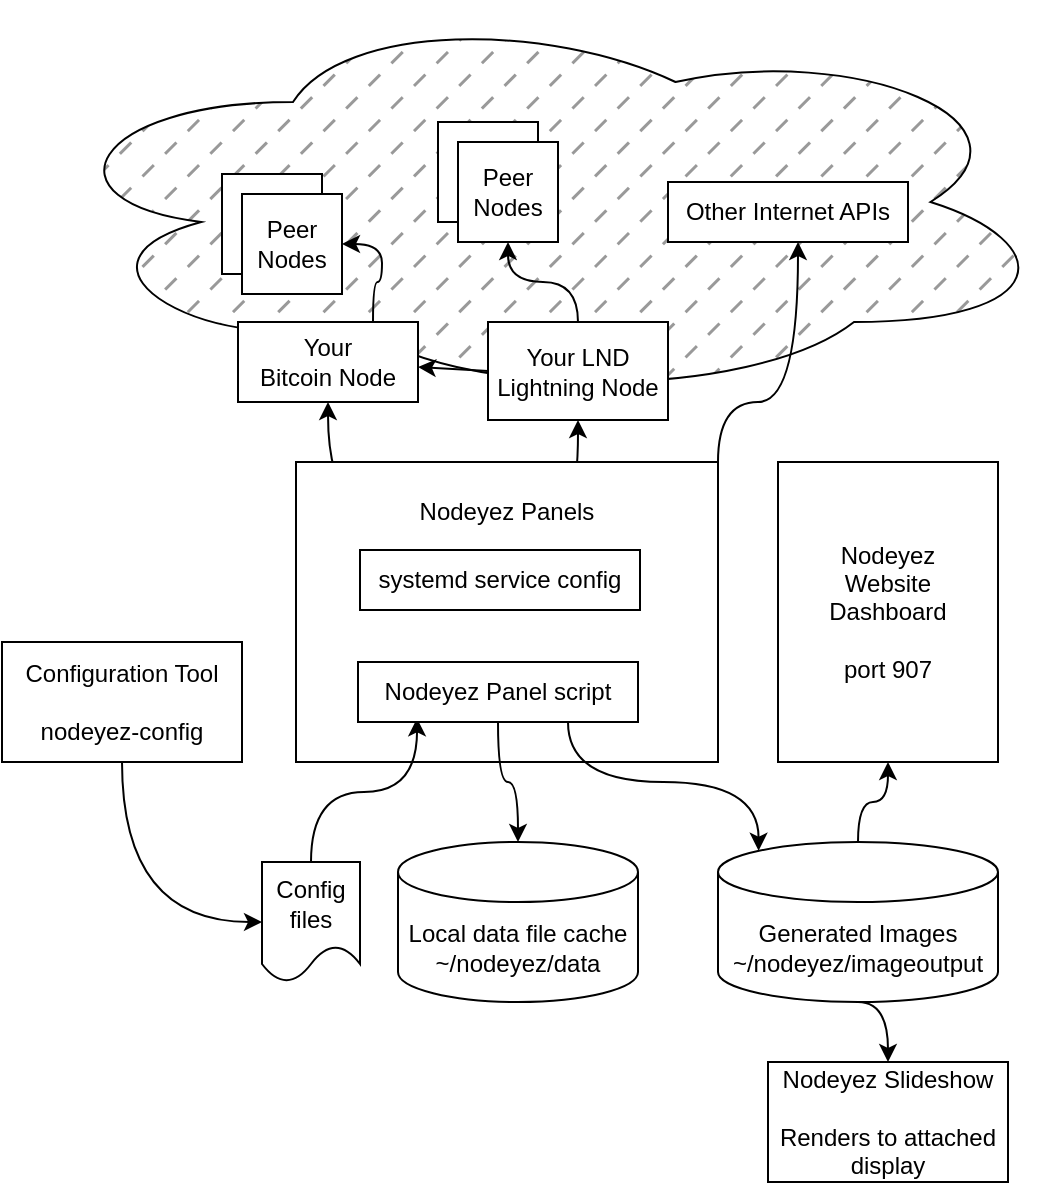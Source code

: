<mxfile version="21.5.0" type="device">
  <diagram name="Page-1" id="4Nf3ZUlt8OKHrK_1EC79">
    <mxGraphModel dx="880" dy="421" grid="1" gridSize="10" guides="1" tooltips="1" connect="1" arrows="1" fold="1" page="1" pageScale="1" pageWidth="850" pageHeight="1100" math="0" shadow="0">
      <root>
        <mxCell id="0" />
        <mxCell id="1" parent="0" />
        <mxCell id="V3cSGEao5tV2CKHK05Uz-1" value="" style="ellipse;shape=cloud;whiteSpace=wrap;html=1;fillStyle=dashed;fillColor=#999999;" vertex="1" parent="1">
          <mxGeometry x="289" y="16" width="510" height="200" as="geometry" />
        </mxCell>
        <mxCell id="V3cSGEao5tV2CKHK05Uz-2" value="" style="rounded=0;whiteSpace=wrap;html=1;" vertex="1" parent="1">
          <mxGeometry x="381" y="102" width="50" height="50" as="geometry" />
        </mxCell>
        <mxCell id="V3cSGEao5tV2CKHK05Uz-3" value="&lt;div&gt;Peer&lt;/div&gt;&lt;div&gt;Nodes&lt;br&gt;&lt;/div&gt;" style="rounded=0;whiteSpace=wrap;html=1;" vertex="1" parent="1">
          <mxGeometry x="391" y="112" width="50" height="50" as="geometry" />
        </mxCell>
        <mxCell id="V3cSGEao5tV2CKHK05Uz-5" value="" style="rounded=0;whiteSpace=wrap;html=1;" vertex="1" parent="1">
          <mxGeometry x="489" y="76" width="50" height="50" as="geometry" />
        </mxCell>
        <mxCell id="V3cSGEao5tV2CKHK05Uz-6" value="&lt;div&gt;Peer&lt;/div&gt;&lt;div&gt;Nodes&lt;/div&gt;" style="rounded=0;whiteSpace=wrap;html=1;" vertex="1" parent="1">
          <mxGeometry x="499" y="86" width="50" height="50" as="geometry" />
        </mxCell>
        <mxCell id="V3cSGEao5tV2CKHK05Uz-12" style="edgeStyle=orthogonalEdgeStyle;curved=1;rounded=0;orthogonalLoop=1;jettySize=auto;html=1;entryX=0.5;entryY=1;entryDx=0;entryDy=0;" edge="1" parent="1" source="V3cSGEao5tV2CKHK05Uz-26" target="V3cSGEao5tV2CKHK05Uz-9">
          <mxGeometry relative="1" as="geometry" />
        </mxCell>
        <mxCell id="V3cSGEao5tV2CKHK05Uz-13" style="edgeStyle=orthogonalEdgeStyle;curved=1;rounded=0;orthogonalLoop=1;jettySize=auto;html=1;entryX=0.5;entryY=1;entryDx=0;entryDy=0;" edge="1" parent="1" source="V3cSGEao5tV2CKHK05Uz-26" target="V3cSGEao5tV2CKHK05Uz-8">
          <mxGeometry relative="1" as="geometry" />
        </mxCell>
        <mxCell id="V3cSGEao5tV2CKHK05Uz-35" style="edgeStyle=orthogonalEdgeStyle;curved=1;rounded=0;orthogonalLoop=1;jettySize=auto;html=1;exitX=1;exitY=0;exitDx=0;exitDy=0;" edge="1" parent="1" source="V3cSGEao5tV2CKHK05Uz-7" target="V3cSGEao5tV2CKHK05Uz-18">
          <mxGeometry relative="1" as="geometry">
            <Array as="points">
              <mxPoint x="629" y="216" />
              <mxPoint x="669" y="216" />
            </Array>
          </mxGeometry>
        </mxCell>
        <mxCell id="V3cSGEao5tV2CKHK05Uz-7" value="&lt;div&gt;Nodeyez Panels&lt;br&gt;&lt;/div&gt;&lt;div&gt;&lt;br&gt;&lt;/div&gt;&lt;div&gt;&lt;br&gt;&lt;/div&gt;&lt;div&gt;&lt;br&gt;&lt;/div&gt;&lt;div&gt;&lt;br&gt;&lt;/div&gt;&lt;div&gt;&lt;br&gt;&lt;/div&gt;&lt;div&gt;&lt;br&gt;&lt;/div&gt;&lt;div&gt;&lt;br&gt;&lt;/div&gt;" style="rounded=0;whiteSpace=wrap;html=1;" vertex="1" parent="1">
          <mxGeometry x="418" y="246" width="211" height="150" as="geometry" />
        </mxCell>
        <mxCell id="V3cSGEao5tV2CKHK05Uz-11" style="edgeStyle=orthogonalEdgeStyle;curved=1;rounded=0;orthogonalLoop=1;jettySize=auto;html=1;" edge="1" parent="1" source="V3cSGEao5tV2CKHK05Uz-9" target="V3cSGEao5tV2CKHK05Uz-6">
          <mxGeometry relative="1" as="geometry" />
        </mxCell>
        <mxCell id="V3cSGEao5tV2CKHK05Uz-10" style="edgeStyle=orthogonalEdgeStyle;rounded=0;orthogonalLoop=1;jettySize=auto;html=1;exitX=0.75;exitY=0;exitDx=0;exitDy=0;entryX=1;entryY=0.5;entryDx=0;entryDy=0;curved=1;" edge="1" parent="1" source="V3cSGEao5tV2CKHK05Uz-8" target="V3cSGEao5tV2CKHK05Uz-3">
          <mxGeometry relative="1" as="geometry" />
        </mxCell>
        <mxCell id="V3cSGEao5tV2CKHK05Uz-9" value="&lt;div&gt;Your LND&lt;/div&gt;&lt;div&gt;Lightning Node&lt;br&gt;&lt;/div&gt;" style="rounded=0;whiteSpace=wrap;html=1;rotation=0;" vertex="1" parent="1">
          <mxGeometry x="514" y="176" width="90" height="49" as="geometry" />
        </mxCell>
        <mxCell id="V3cSGEao5tV2CKHK05Uz-18" value="Other Internet APIs" style="rounded=0;whiteSpace=wrap;html=1;" vertex="1" parent="1">
          <mxGeometry x="604" y="106" width="120" height="30" as="geometry" />
        </mxCell>
        <mxCell id="V3cSGEao5tV2CKHK05Uz-20" style="edgeStyle=orthogonalEdgeStyle;curved=1;rounded=0;orthogonalLoop=1;jettySize=auto;html=1;exitX=0.5;exitY=0;exitDx=0;exitDy=0;entryX=0.211;entryY=0.939;entryDx=0;entryDy=0;entryPerimeter=0;" edge="1" parent="1" source="V3cSGEao5tV2CKHK05Uz-19" target="V3cSGEao5tV2CKHK05Uz-26">
          <mxGeometry relative="1" as="geometry" />
        </mxCell>
        <mxCell id="V3cSGEao5tV2CKHK05Uz-19" value="&lt;div&gt;Config&lt;/div&gt;&lt;div&gt;files&lt;/div&gt;" style="shape=document;whiteSpace=wrap;html=1;boundedLbl=1;" vertex="1" parent="1">
          <mxGeometry x="401" y="446" width="49" height="60" as="geometry" />
        </mxCell>
        <mxCell id="V3cSGEao5tV2CKHK05Uz-30" style="edgeStyle=orthogonalEdgeStyle;curved=1;rounded=0;orthogonalLoop=1;jettySize=auto;html=1;" edge="1" parent="1" source="V3cSGEao5tV2CKHK05Uz-23" target="V3cSGEao5tV2CKHK05Uz-29">
          <mxGeometry relative="1" as="geometry" />
        </mxCell>
        <mxCell id="V3cSGEao5tV2CKHK05Uz-32" style="edgeStyle=orthogonalEdgeStyle;curved=1;rounded=0;orthogonalLoop=1;jettySize=auto;html=1;exitX=0.5;exitY=1;exitDx=0;exitDy=0;exitPerimeter=0;entryX=0.5;entryY=0;entryDx=0;entryDy=0;" edge="1" parent="1" source="V3cSGEao5tV2CKHK05Uz-23" target="V3cSGEao5tV2CKHK05Uz-31">
          <mxGeometry relative="1" as="geometry" />
        </mxCell>
        <mxCell id="V3cSGEao5tV2CKHK05Uz-23" value="&lt;div&gt;Generated Images&lt;br&gt;&lt;/div&gt;&lt;div&gt;~/nodeyez/imageoutput&lt;br&gt;&lt;/div&gt;" style="shape=cylinder3;whiteSpace=wrap;html=1;boundedLbl=1;backgroundOutline=1;size=15;" vertex="1" parent="1">
          <mxGeometry x="629" y="436" width="140" height="80" as="geometry" />
        </mxCell>
        <mxCell id="V3cSGEao5tV2CKHK05Uz-24" value="&lt;div&gt;Local data file cache&lt;br&gt;&lt;/div&gt;&lt;div&gt;~/nodeyez/data&lt;br&gt;&lt;/div&gt;" style="shape=cylinder3;whiteSpace=wrap;html=1;boundedLbl=1;backgroundOutline=1;size=15;" vertex="1" parent="1">
          <mxGeometry x="469" y="436" width="120" height="80" as="geometry" />
        </mxCell>
        <mxCell id="V3cSGEao5tV2CKHK05Uz-25" value="systemd service config" style="rounded=0;whiteSpace=wrap;html=1;" vertex="1" parent="1">
          <mxGeometry x="450" y="290" width="140" height="30" as="geometry" />
        </mxCell>
        <mxCell id="V3cSGEao5tV2CKHK05Uz-27" style="edgeStyle=orthogonalEdgeStyle;curved=1;rounded=0;orthogonalLoop=1;jettySize=auto;html=1;exitX=0.5;exitY=1;exitDx=0;exitDy=0;" edge="1" parent="1" source="V3cSGEao5tV2CKHK05Uz-26" target="V3cSGEao5tV2CKHK05Uz-24">
          <mxGeometry relative="1" as="geometry" />
        </mxCell>
        <mxCell id="V3cSGEao5tV2CKHK05Uz-28" style="edgeStyle=orthogonalEdgeStyle;curved=1;rounded=0;orthogonalLoop=1;jettySize=auto;html=1;exitX=0.75;exitY=1;exitDx=0;exitDy=0;entryX=0.145;entryY=0;entryDx=0;entryDy=4.35;entryPerimeter=0;" edge="1" parent="1" source="V3cSGEao5tV2CKHK05Uz-26" target="V3cSGEao5tV2CKHK05Uz-23">
          <mxGeometry relative="1" as="geometry" />
        </mxCell>
        <mxCell id="V3cSGEao5tV2CKHK05Uz-26" value="Nodeyez Panel script" style="rounded=0;whiteSpace=wrap;html=1;" vertex="1" parent="1">
          <mxGeometry x="449" y="346" width="140" height="30" as="geometry" />
        </mxCell>
        <mxCell id="V3cSGEao5tV2CKHK05Uz-29" value="&lt;div&gt;Nodeyez&lt;/div&gt;&lt;div&gt;Website&lt;/div&gt;&lt;div&gt;Dashboard&lt;br&gt;&lt;/div&gt;&lt;div&gt;&lt;br&gt;&lt;/div&gt;&lt;div&gt;port 907&lt;br&gt;&lt;/div&gt;" style="rounded=0;whiteSpace=wrap;html=1;" vertex="1" parent="1">
          <mxGeometry x="659" y="246" width="110" height="150" as="geometry" />
        </mxCell>
        <mxCell id="V3cSGEao5tV2CKHK05Uz-31" value="&lt;div&gt;Nodeyez Slideshow&lt;/div&gt;&lt;div&gt;&lt;br&gt;&lt;/div&gt;&lt;div&gt;Renders to attached display&lt;br&gt;&lt;/div&gt;" style="rounded=0;whiteSpace=wrap;html=1;" vertex="1" parent="1">
          <mxGeometry x="654" y="546" width="120" height="60" as="geometry" />
        </mxCell>
        <mxCell id="V3cSGEao5tV2CKHK05Uz-33" value="" style="rounded=0;orthogonalLoop=1;jettySize=auto;html=1;exitX=0;exitY=0.5;exitDx=0;exitDy=0;" edge="1" parent="1" source="V3cSGEao5tV2CKHK05Uz-9" target="V3cSGEao5tV2CKHK05Uz-8">
          <mxGeometry relative="1" as="geometry">
            <mxPoint x="519" y="181" as="sourcePoint" />
            <mxPoint x="229" y="301" as="targetPoint" />
          </mxGeometry>
        </mxCell>
        <mxCell id="V3cSGEao5tV2CKHK05Uz-8" value="&lt;div&gt;Your&lt;/div&gt;&lt;div&gt;Bitcoin Node&lt;/div&gt;" style="rounded=0;whiteSpace=wrap;html=1;rotation=0;" vertex="1" parent="1">
          <mxGeometry x="389" y="176" width="90" height="40" as="geometry" />
        </mxCell>
        <mxCell id="V3cSGEao5tV2CKHK05Uz-37" style="edgeStyle=orthogonalEdgeStyle;curved=1;rounded=0;orthogonalLoop=1;jettySize=auto;html=1;exitX=0.5;exitY=1;exitDx=0;exitDy=0;entryX=0;entryY=0.5;entryDx=0;entryDy=0;" edge="1" parent="1" source="V3cSGEao5tV2CKHK05Uz-36" target="V3cSGEao5tV2CKHK05Uz-19">
          <mxGeometry relative="1" as="geometry" />
        </mxCell>
        <mxCell id="V3cSGEao5tV2CKHK05Uz-36" value="&lt;div&gt;Configuration Tool&lt;/div&gt;&lt;div&gt;&lt;br&gt;&lt;/div&gt;&lt;div&gt;nodeyez-config&lt;br&gt;&lt;/div&gt;" style="rounded=0;whiteSpace=wrap;html=1;" vertex="1" parent="1">
          <mxGeometry x="271" y="336" width="120" height="60" as="geometry" />
        </mxCell>
      </root>
    </mxGraphModel>
  </diagram>
</mxfile>
